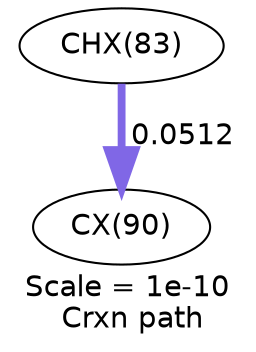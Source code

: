 digraph reaction_paths {
center=1;
s22 -> s27[fontname="Helvetica", style="setlinewidth(3.76)", arrowsize=1.88, color="0.7, 0.551, 0.9"
, label=" 0.0512"];
s22 [ fontname="Helvetica", label="CHX(83)"];
s27 [ fontname="Helvetica", label="CX(90)"];
 label = "Scale = 1e-10\l Crxn path";
 fontname = "Helvetica";
}

